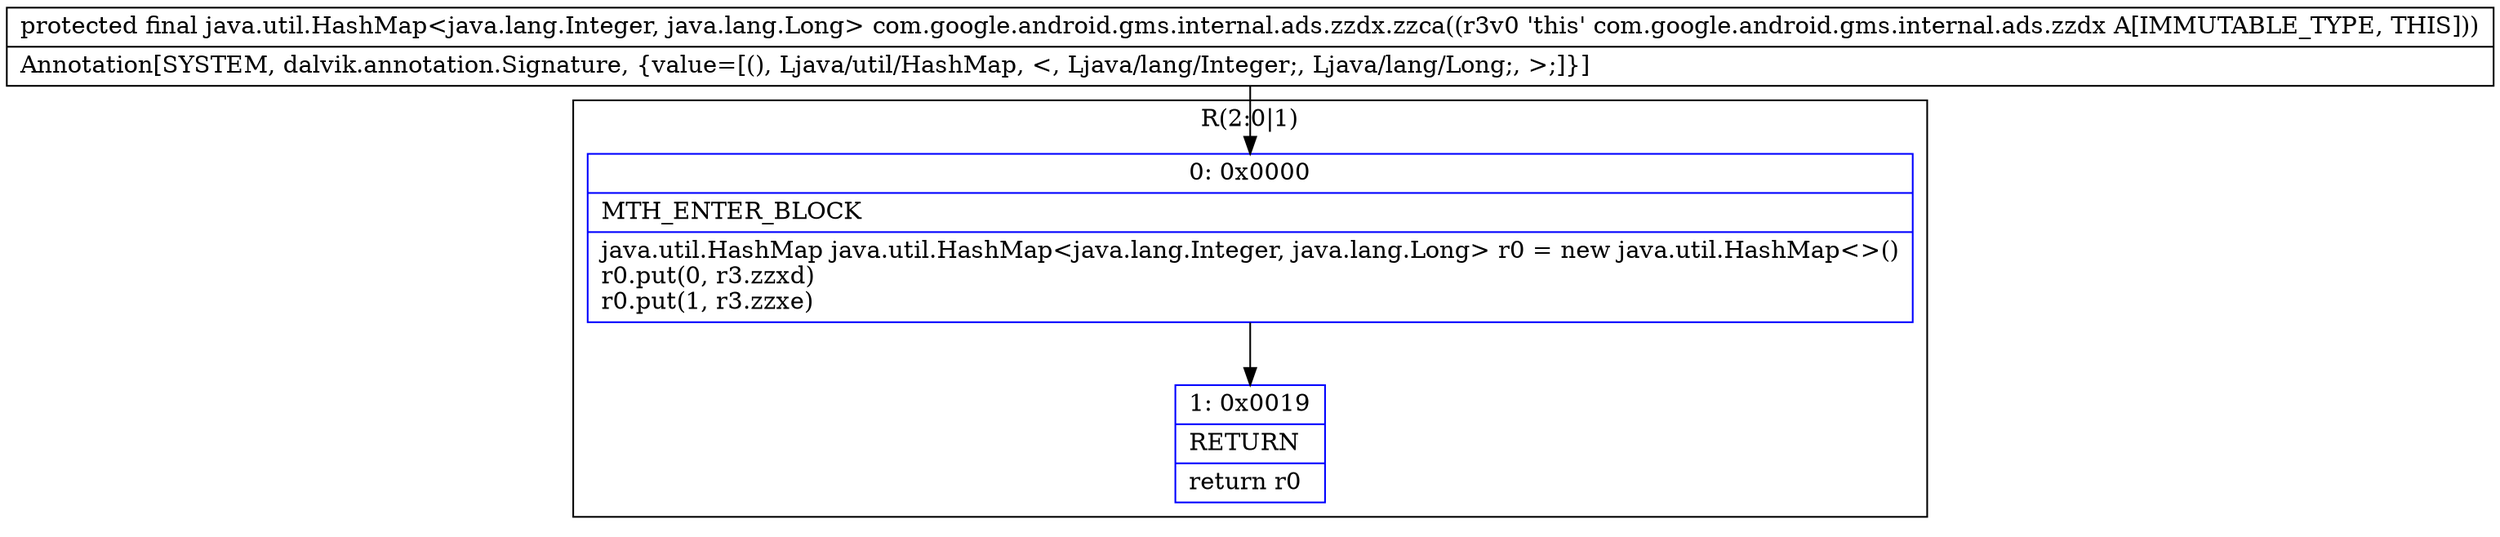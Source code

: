 digraph "CFG forcom.google.android.gms.internal.ads.zzdx.zzca()Ljava\/util\/HashMap;" {
subgraph cluster_Region_1933587378 {
label = "R(2:0|1)";
node [shape=record,color=blue];
Node_0 [shape=record,label="{0\:\ 0x0000|MTH_ENTER_BLOCK\l|java.util.HashMap java.util.HashMap\<java.lang.Integer, java.lang.Long\> r0 = new java.util.HashMap\<\>()\lr0.put(0, r3.zzxd)\lr0.put(1, r3.zzxe)\l}"];
Node_1 [shape=record,label="{1\:\ 0x0019|RETURN\l|return r0\l}"];
}
MethodNode[shape=record,label="{protected final java.util.HashMap\<java.lang.Integer, java.lang.Long\> com.google.android.gms.internal.ads.zzdx.zzca((r3v0 'this' com.google.android.gms.internal.ads.zzdx A[IMMUTABLE_TYPE, THIS]))  | Annotation[SYSTEM, dalvik.annotation.Signature, \{value=[(), Ljava\/util\/HashMap, \<, Ljava\/lang\/Integer;, Ljava\/lang\/Long;, \>;]\}]\l}"];
MethodNode -> Node_0;
Node_0 -> Node_1;
}

